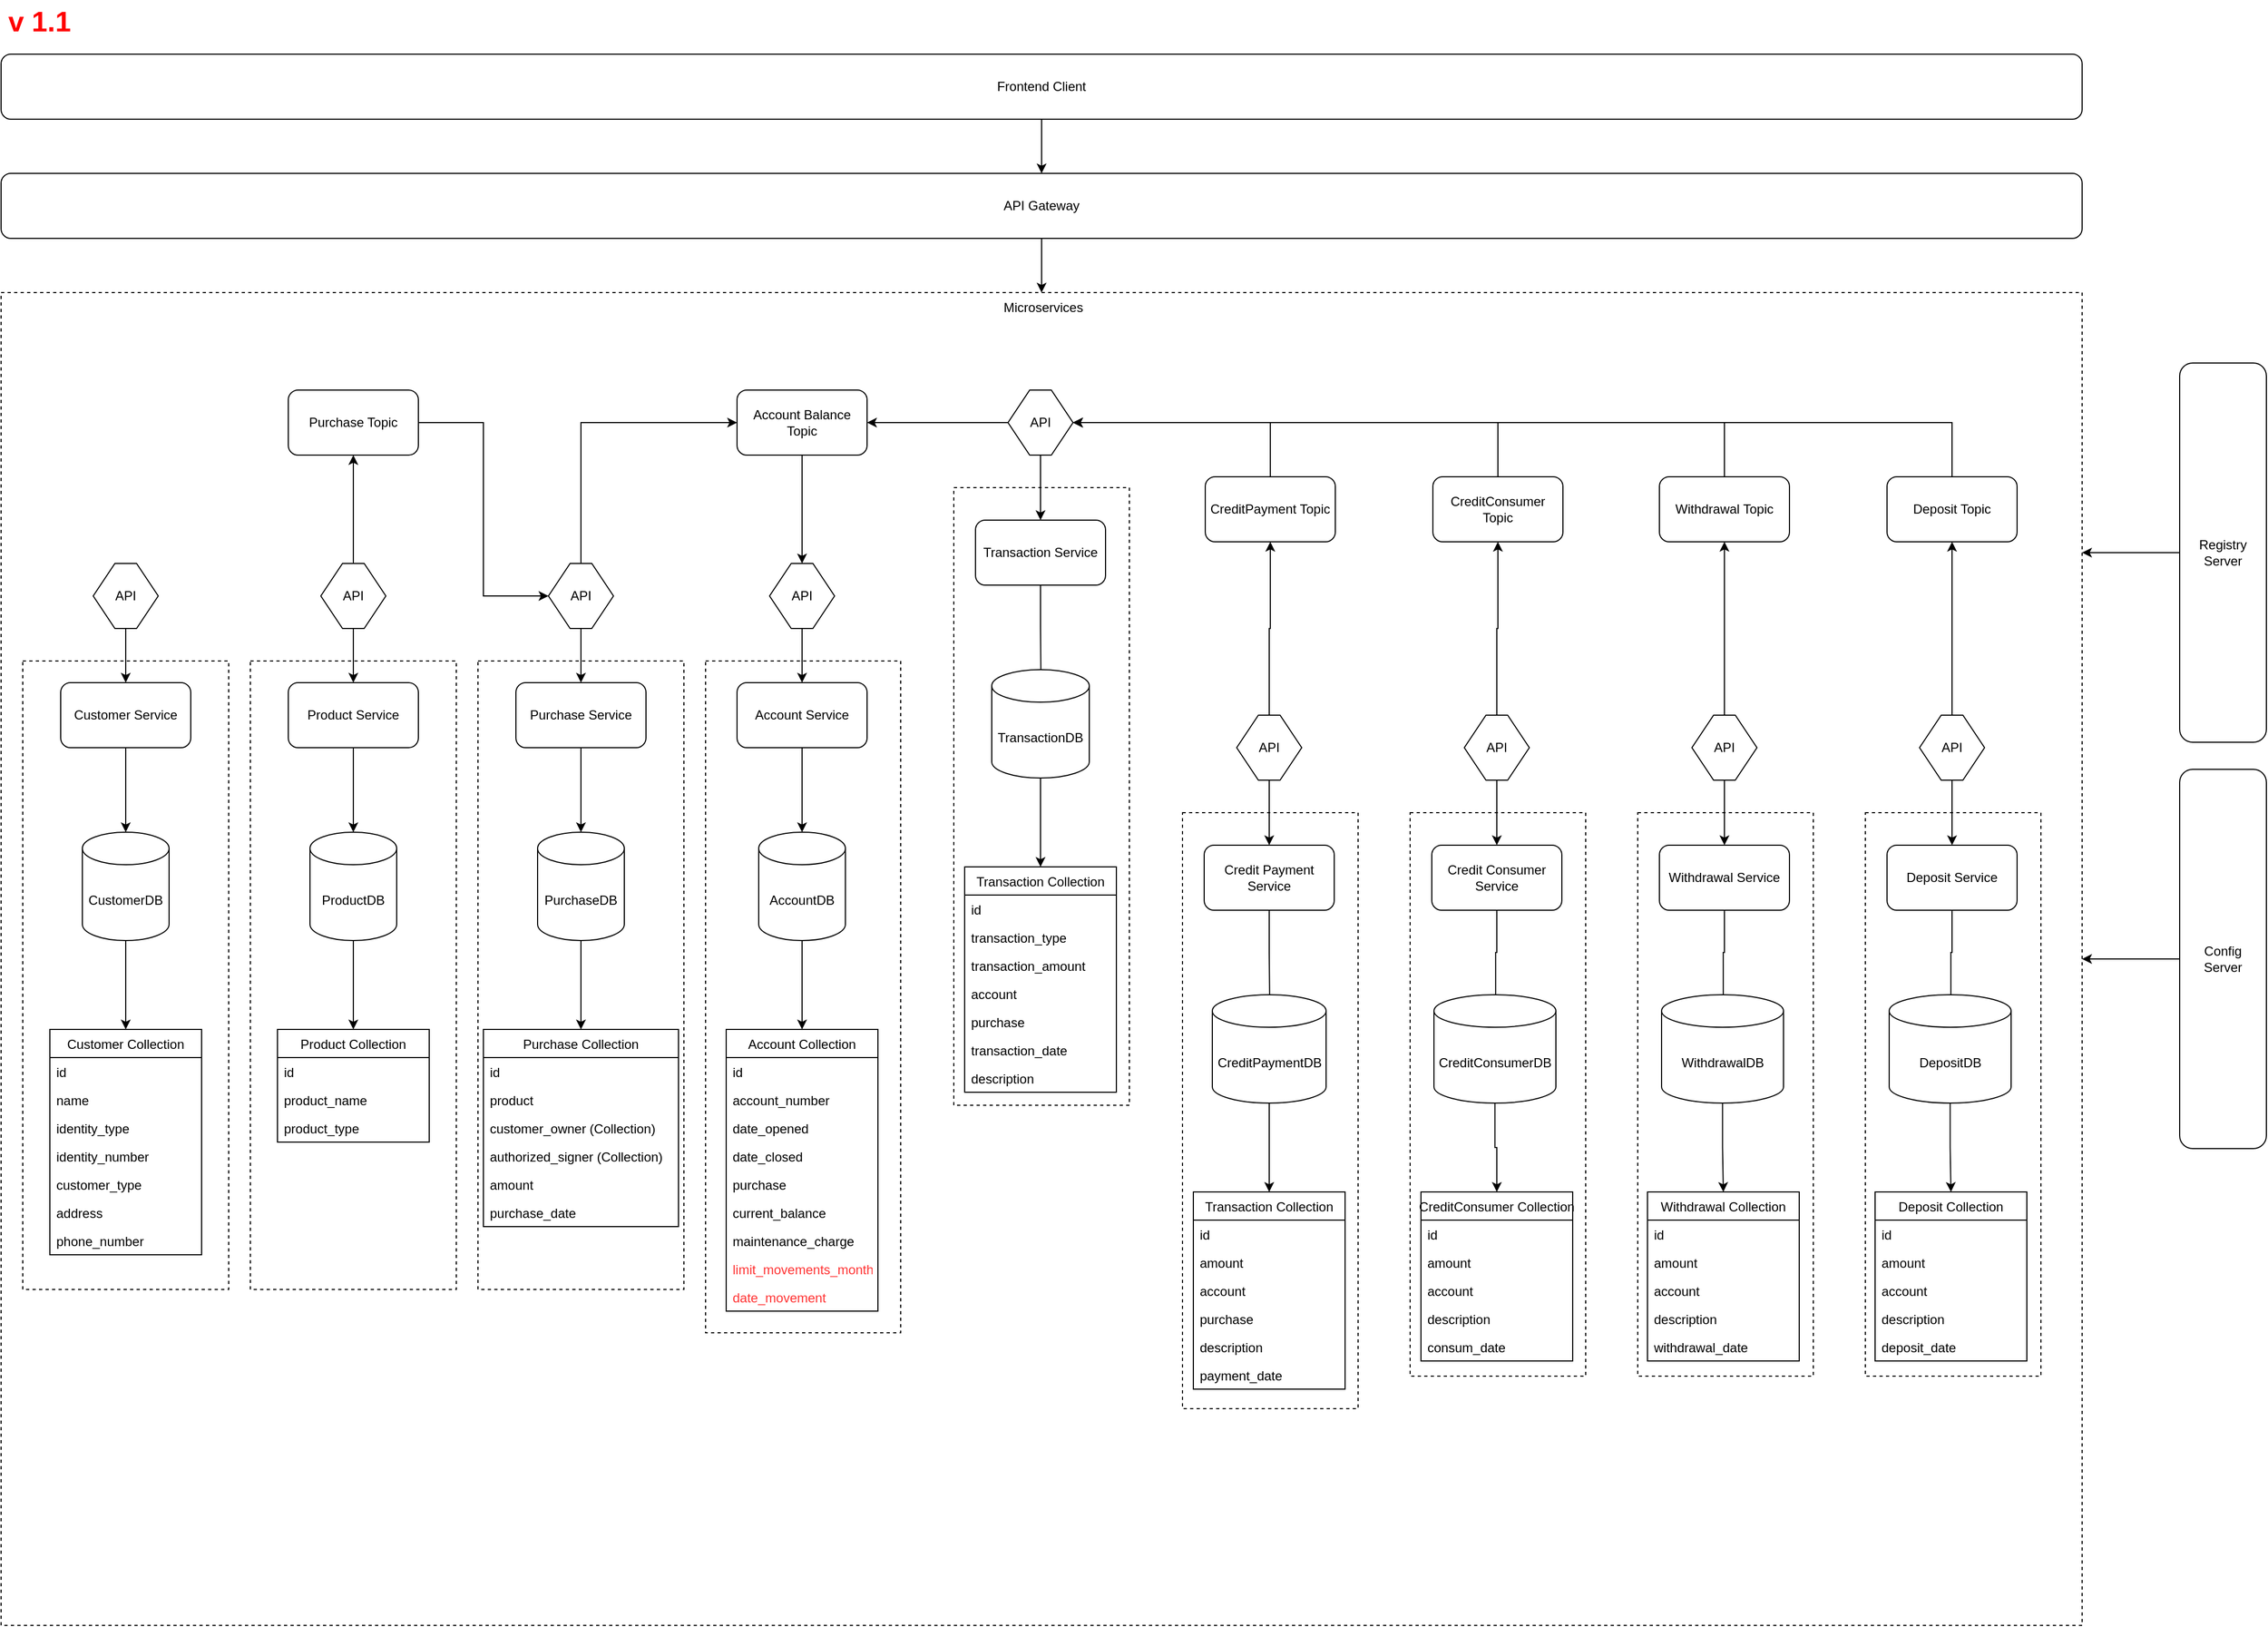 <mxfile version="14.8.0" type="github">
  <diagram id="pKJvG7TAje2lqzDTkWY_" name="Page-1">
    <mxGraphModel dx="1422" dy="-375" grid="1" gridSize="10" guides="1" tooltips="1" connect="1" arrows="1" fold="1" page="1" pageScale="1" pageWidth="827" pageHeight="1169" math="0" shadow="0">
      <root>
        <mxCell id="0" />
        <mxCell id="1" parent="0" />
        <mxCell id="o0hXiV4ZOwD7FUY9plHn-1" value="&amp;nbsp;Microservices" style="rounded=0;whiteSpace=wrap;html=1;align=center;verticalAlign=top;dashed=1;" parent="1" vertex="1">
          <mxGeometry x="80" y="1580" width="1920" height="1230" as="geometry" />
        </mxCell>
        <mxCell id="o0hXiV4ZOwD7FUY9plHn-2" value="" style="rounded=0;whiteSpace=wrap;html=1;dashed=1;fontColor=#000000;align=center;verticalAlign=middle;" parent="1" vertex="1">
          <mxGeometry x="959" y="1760" width="162" height="570" as="geometry" />
        </mxCell>
        <mxCell id="o0hXiV4ZOwD7FUY9plHn-3" value="" style="rounded=0;whiteSpace=wrap;html=1;dashed=1;fontColor=#000000;align=center;verticalAlign=middle;" parent="1" vertex="1">
          <mxGeometry x="730" y="1920" width="180" height="620" as="geometry" />
        </mxCell>
        <mxCell id="o0hXiV4ZOwD7FUY9plHn-4" value="" style="rounded=0;whiteSpace=wrap;html=1;dashed=1;fontColor=#000000;align=center;verticalAlign=middle;" parent="1" vertex="1">
          <mxGeometry x="520" y="1920" width="190" height="580" as="geometry" />
        </mxCell>
        <mxCell id="o0hXiV4ZOwD7FUY9plHn-5" value="" style="rounded=0;whiteSpace=wrap;html=1;dashed=1;fontColor=#000000;align=center;verticalAlign=middle;" parent="1" vertex="1">
          <mxGeometry x="310" y="1920" width="190" height="580" as="geometry" />
        </mxCell>
        <mxCell id="o0hXiV4ZOwD7FUY9plHn-6" value="" style="rounded=0;whiteSpace=wrap;html=1;dashed=1;fontColor=#000000;align=center;verticalAlign=middle;" parent="1" vertex="1">
          <mxGeometry x="100" y="1920" width="190" height="580" as="geometry" />
        </mxCell>
        <mxCell id="o0hXiV4ZOwD7FUY9plHn-7" value="" style="edgeStyle=orthogonalEdgeStyle;rounded=0;orthogonalLoop=1;jettySize=auto;html=1;" parent="1" source="o0hXiV4ZOwD7FUY9plHn-8" target="o0hXiV4ZOwD7FUY9plHn-10" edge="1">
          <mxGeometry relative="1" as="geometry" />
        </mxCell>
        <mxCell id="o0hXiV4ZOwD7FUY9plHn-8" value="Frontend Client" style="rounded=1;whiteSpace=wrap;html=1;" parent="1" vertex="1">
          <mxGeometry x="80" y="1360" width="1920" height="60" as="geometry" />
        </mxCell>
        <mxCell id="o0hXiV4ZOwD7FUY9plHn-9" style="edgeStyle=orthogonalEdgeStyle;rounded=0;orthogonalLoop=1;jettySize=auto;html=1;entryX=0.5;entryY=0;entryDx=0;entryDy=0;" parent="1" source="o0hXiV4ZOwD7FUY9plHn-10" target="o0hXiV4ZOwD7FUY9plHn-1" edge="1">
          <mxGeometry relative="1" as="geometry" />
        </mxCell>
        <mxCell id="o0hXiV4ZOwD7FUY9plHn-10" value="API Gateway" style="rounded=1;whiteSpace=wrap;html=1;" parent="1" vertex="1">
          <mxGeometry x="80" y="1470" width="1920" height="60" as="geometry" />
        </mxCell>
        <mxCell id="o0hXiV4ZOwD7FUY9plHn-11" style="edgeStyle=orthogonalEdgeStyle;rounded=0;orthogonalLoop=1;jettySize=auto;html=1;" parent="1" source="o0hXiV4ZOwD7FUY9plHn-12" target="o0hXiV4ZOwD7FUY9plHn-69" edge="1">
          <mxGeometry relative="1" as="geometry">
            <mxPoint x="195" y="2050" as="targetPoint" />
          </mxGeometry>
        </mxCell>
        <mxCell id="o0hXiV4ZOwD7FUY9plHn-12" value="Customer Service" style="rounded=1;whiteSpace=wrap;html=1;align=center;verticalAlign=middle;" parent="1" vertex="1">
          <mxGeometry x="135" y="1940" width="120" height="60" as="geometry" />
        </mxCell>
        <mxCell id="o0hXiV4ZOwD7FUY9plHn-13" style="edgeStyle=orthogonalEdgeStyle;rounded=0;orthogonalLoop=1;jettySize=auto;html=1;entryX=0.506;entryY=0.256;entryDx=0;entryDy=0;entryPerimeter=0;fontColor=#FF3333;" parent="1" source="o0hXiV4ZOwD7FUY9plHn-14" target="o0hXiV4ZOwD7FUY9plHn-77" edge="1">
          <mxGeometry relative="1" as="geometry" />
        </mxCell>
        <mxCell id="o0hXiV4ZOwD7FUY9plHn-14" value="Transaction Service" style="rounded=1;whiteSpace=wrap;html=1;align=center;verticalAlign=middle;" parent="1" vertex="1">
          <mxGeometry x="979" y="1790" width="120" height="60" as="geometry" />
        </mxCell>
        <mxCell id="o0hXiV4ZOwD7FUY9plHn-15" style="edgeStyle=orthogonalEdgeStyle;rounded=0;orthogonalLoop=1;jettySize=auto;html=1;exitX=0.5;exitY=1;exitDx=0;exitDy=0;fontColor=#FF3333;" parent="1" source="o0hXiV4ZOwD7FUY9plHn-16" target="o0hXiV4ZOwD7FUY9plHn-71" edge="1">
          <mxGeometry relative="1" as="geometry" />
        </mxCell>
        <mxCell id="o0hXiV4ZOwD7FUY9plHn-16" value="Product Service" style="rounded=1;whiteSpace=wrap;html=1;align=center;verticalAlign=middle;" parent="1" vertex="1">
          <mxGeometry x="345" y="1940" width="120" height="60" as="geometry" />
        </mxCell>
        <mxCell id="o0hXiV4ZOwD7FUY9plHn-17" style="edgeStyle=orthogonalEdgeStyle;rounded=0;orthogonalLoop=1;jettySize=auto;html=1;fontColor=#FF3333;" parent="1" source="o0hXiV4ZOwD7FUY9plHn-18" target="o0hXiV4ZOwD7FUY9plHn-75" edge="1">
          <mxGeometry relative="1" as="geometry" />
        </mxCell>
        <mxCell id="o0hXiV4ZOwD7FUY9plHn-18" value="Account Service" style="rounded=1;whiteSpace=wrap;html=1;align=center;verticalAlign=middle;" parent="1" vertex="1">
          <mxGeometry x="759" y="1940" width="120" height="60" as="geometry" />
        </mxCell>
        <mxCell id="o0hXiV4ZOwD7FUY9plHn-19" value="Customer Collection" style="swimlane;fontStyle=0;childLayout=stackLayout;horizontal=1;startSize=26;horizontalStack=0;resizeParent=1;resizeParentMax=0;resizeLast=0;collapsible=1;marginBottom=0;align=center;verticalAlign=middle;" parent="1" vertex="1">
          <mxGeometry x="125" y="2260" width="140" height="208" as="geometry">
            <mxRectangle x="70" y="528" width="140" height="26" as="alternateBounds" />
          </mxGeometry>
        </mxCell>
        <mxCell id="o0hXiV4ZOwD7FUY9plHn-20" value="id" style="text;strokeColor=none;fillColor=none;align=left;verticalAlign=top;spacingLeft=4;spacingRight=4;overflow=hidden;rotatable=0;points=[[0,0.5],[1,0.5]];portConstraint=eastwest;" parent="o0hXiV4ZOwD7FUY9plHn-19" vertex="1">
          <mxGeometry y="26" width="140" height="26" as="geometry" />
        </mxCell>
        <mxCell id="o0hXiV4ZOwD7FUY9plHn-21" value="name&#xa;" style="text;strokeColor=none;fillColor=none;align=left;verticalAlign=top;spacingLeft=4;spacingRight=4;overflow=hidden;rotatable=0;points=[[0,0.5],[1,0.5]];portConstraint=eastwest;" parent="o0hXiV4ZOwD7FUY9plHn-19" vertex="1">
          <mxGeometry y="52" width="140" height="26" as="geometry" />
        </mxCell>
        <mxCell id="o0hXiV4ZOwD7FUY9plHn-22" value="identity_type" style="text;strokeColor=none;fillColor=none;align=left;verticalAlign=top;spacingLeft=4;spacingRight=4;overflow=hidden;rotatable=0;points=[[0,0.5],[1,0.5]];portConstraint=eastwest;" parent="o0hXiV4ZOwD7FUY9plHn-19" vertex="1">
          <mxGeometry y="78" width="140" height="26" as="geometry" />
        </mxCell>
        <mxCell id="o0hXiV4ZOwD7FUY9plHn-23" value="identity_number" style="text;strokeColor=none;fillColor=none;align=left;verticalAlign=top;spacingLeft=4;spacingRight=4;overflow=hidden;rotatable=0;points=[[0,0.5],[1,0.5]];portConstraint=eastwest;" parent="o0hXiV4ZOwD7FUY9plHn-19" vertex="1">
          <mxGeometry y="104" width="140" height="26" as="geometry" />
        </mxCell>
        <mxCell id="o0hXiV4ZOwD7FUY9plHn-24" value="customer_type&#xa;" style="text;strokeColor=none;fillColor=none;align=left;verticalAlign=top;spacingLeft=4;spacingRight=4;overflow=hidden;rotatable=0;points=[[0,0.5],[1,0.5]];portConstraint=eastwest;" parent="o0hXiV4ZOwD7FUY9plHn-19" vertex="1">
          <mxGeometry y="130" width="140" height="26" as="geometry" />
        </mxCell>
        <mxCell id="o0hXiV4ZOwD7FUY9plHn-25" value="address&#xa;" style="text;strokeColor=none;fillColor=none;align=left;verticalAlign=top;spacingLeft=4;spacingRight=4;overflow=hidden;rotatable=0;points=[[0,0.5],[1,0.5]];portConstraint=eastwest;" parent="o0hXiV4ZOwD7FUY9plHn-19" vertex="1">
          <mxGeometry y="156" width="140" height="26" as="geometry" />
        </mxCell>
        <mxCell id="o0hXiV4ZOwD7FUY9plHn-26" value="phone_number" style="text;strokeColor=none;fillColor=none;align=left;verticalAlign=top;spacingLeft=4;spacingRight=4;overflow=hidden;rotatable=0;points=[[0,0.5],[1,0.5]];portConstraint=eastwest;" parent="o0hXiV4ZOwD7FUY9plHn-19" vertex="1">
          <mxGeometry y="182" width="140" height="26" as="geometry" />
        </mxCell>
        <mxCell id="o0hXiV4ZOwD7FUY9plHn-27" value="Product Collection" style="swimlane;fontStyle=0;childLayout=stackLayout;horizontal=1;startSize=26;horizontalStack=0;resizeParent=1;resizeParentMax=0;resizeLast=0;collapsible=1;marginBottom=0;align=center;verticalAlign=middle;" parent="1" vertex="1">
          <mxGeometry x="335" y="2260" width="140" height="104" as="geometry" />
        </mxCell>
        <mxCell id="o0hXiV4ZOwD7FUY9plHn-28" value="id" style="text;strokeColor=none;fillColor=none;align=left;verticalAlign=top;spacingLeft=4;spacingRight=4;overflow=hidden;rotatable=0;points=[[0,0.5],[1,0.5]];portConstraint=eastwest;" parent="o0hXiV4ZOwD7FUY9plHn-27" vertex="1">
          <mxGeometry y="26" width="140" height="26" as="geometry" />
        </mxCell>
        <mxCell id="o0hXiV4ZOwD7FUY9plHn-29" value="product_name" style="text;strokeColor=none;fillColor=none;align=left;verticalAlign=top;spacingLeft=4;spacingRight=4;overflow=hidden;rotatable=0;points=[[0,0.5],[1,0.5]];portConstraint=eastwest;" parent="o0hXiV4ZOwD7FUY9plHn-27" vertex="1">
          <mxGeometry y="52" width="140" height="26" as="geometry" />
        </mxCell>
        <mxCell id="o0hXiV4ZOwD7FUY9plHn-30" value="product_type" style="text;strokeColor=none;fillColor=none;align=left;verticalAlign=top;spacingLeft=4;spacingRight=4;overflow=hidden;rotatable=0;points=[[0,0.5],[1,0.5]];portConstraint=eastwest;" parent="o0hXiV4ZOwD7FUY9plHn-27" vertex="1">
          <mxGeometry y="78" width="140" height="26" as="geometry" />
        </mxCell>
        <mxCell id="o0hXiV4ZOwD7FUY9plHn-31" value="Transaction Collection" style="swimlane;fontStyle=0;childLayout=stackLayout;horizontal=1;startSize=26;horizontalStack=0;resizeParent=1;resizeParentMax=0;resizeLast=0;collapsible=1;marginBottom=0;align=center;verticalAlign=middle;" parent="1" vertex="1">
          <mxGeometry x="969" y="2110" width="140" height="208" as="geometry">
            <mxRectangle x="70" y="528" width="140" height="26" as="alternateBounds" />
          </mxGeometry>
        </mxCell>
        <mxCell id="o0hXiV4ZOwD7FUY9plHn-32" value="id" style="text;strokeColor=none;fillColor=none;align=left;verticalAlign=top;spacingLeft=4;spacingRight=4;overflow=hidden;rotatable=0;points=[[0,0.5],[1,0.5]];portConstraint=eastwest;" parent="o0hXiV4ZOwD7FUY9plHn-31" vertex="1">
          <mxGeometry y="26" width="140" height="26" as="geometry" />
        </mxCell>
        <mxCell id="o0hXiV4ZOwD7FUY9plHn-33" value="transaction_type" style="text;strokeColor=none;fillColor=none;align=left;verticalAlign=top;spacingLeft=4;spacingRight=4;overflow=hidden;rotatable=0;points=[[0,0.5],[1,0.5]];portConstraint=eastwest;" parent="o0hXiV4ZOwD7FUY9plHn-31" vertex="1">
          <mxGeometry y="52" width="140" height="26" as="geometry" />
        </mxCell>
        <mxCell id="o0hXiV4ZOwD7FUY9plHn-34" value="transaction_amount" style="text;strokeColor=none;fillColor=none;align=left;verticalAlign=top;spacingLeft=4;spacingRight=4;overflow=hidden;rotatable=0;points=[[0,0.5],[1,0.5]];portConstraint=eastwest;" parent="o0hXiV4ZOwD7FUY9plHn-31" vertex="1">
          <mxGeometry y="78" width="140" height="26" as="geometry" />
        </mxCell>
        <mxCell id="o0hXiV4ZOwD7FUY9plHn-35" value="account&#xa;" style="text;strokeColor=none;fillColor=none;align=left;verticalAlign=top;spacingLeft=4;spacingRight=4;overflow=hidden;rotatable=0;points=[[0,0.5],[1,0.5]];portConstraint=eastwest;" parent="o0hXiV4ZOwD7FUY9plHn-31" vertex="1">
          <mxGeometry y="104" width="140" height="26" as="geometry" />
        </mxCell>
        <mxCell id="o0hXiV4ZOwD7FUY9plHn-36" value="purchase" style="text;strokeColor=none;fillColor=none;align=left;verticalAlign=top;spacingLeft=4;spacingRight=4;overflow=hidden;rotatable=0;points=[[0,0.5],[1,0.5]];portConstraint=eastwest;" parent="o0hXiV4ZOwD7FUY9plHn-31" vertex="1">
          <mxGeometry y="130" width="140" height="26" as="geometry" />
        </mxCell>
        <mxCell id="o0hXiV4ZOwD7FUY9plHn-37" value="transaction_date" style="text;strokeColor=none;fillColor=none;align=left;verticalAlign=top;spacingLeft=4;spacingRight=4;overflow=hidden;rotatable=0;points=[[0,0.5],[1,0.5]];portConstraint=eastwest;" parent="o0hXiV4ZOwD7FUY9plHn-31" vertex="1">
          <mxGeometry y="156" width="140" height="26" as="geometry" />
        </mxCell>
        <mxCell id="o0hXiV4ZOwD7FUY9plHn-38" value="description" style="text;strokeColor=none;fillColor=none;align=left;verticalAlign=top;spacingLeft=4;spacingRight=4;overflow=hidden;rotatable=0;points=[[0,0.5],[1,0.5]];portConstraint=eastwest;" parent="o0hXiV4ZOwD7FUY9plHn-31" vertex="1">
          <mxGeometry y="182" width="140" height="26" as="geometry" />
        </mxCell>
        <mxCell id="o0hXiV4ZOwD7FUY9plHn-39" value="Account Collection" style="swimlane;fontStyle=0;childLayout=stackLayout;horizontal=1;startSize=26;horizontalStack=0;resizeParent=1;resizeParentMax=0;resizeLast=0;collapsible=1;marginBottom=0;align=center;verticalAlign=middle;" parent="1" vertex="1">
          <mxGeometry x="749" y="2260" width="140" height="260" as="geometry">
            <mxRectangle x="70" y="528" width="140" height="26" as="alternateBounds" />
          </mxGeometry>
        </mxCell>
        <mxCell id="o0hXiV4ZOwD7FUY9plHn-40" value="id" style="text;strokeColor=none;fillColor=none;align=left;verticalAlign=top;spacingLeft=4;spacingRight=4;overflow=hidden;rotatable=0;points=[[0,0.5],[1,0.5]];portConstraint=eastwest;" parent="o0hXiV4ZOwD7FUY9plHn-39" vertex="1">
          <mxGeometry y="26" width="140" height="26" as="geometry" />
        </mxCell>
        <mxCell id="o0hXiV4ZOwD7FUY9plHn-41" value="account_number" style="text;strokeColor=none;fillColor=none;align=left;verticalAlign=top;spacingLeft=4;spacingRight=4;overflow=hidden;rotatable=0;points=[[0,0.5],[1,0.5]];portConstraint=eastwest;" parent="o0hXiV4ZOwD7FUY9plHn-39" vertex="1">
          <mxGeometry y="52" width="140" height="26" as="geometry" />
        </mxCell>
        <mxCell id="o0hXiV4ZOwD7FUY9plHn-42" value="date_opened" style="text;strokeColor=none;fillColor=none;align=left;verticalAlign=top;spacingLeft=4;spacingRight=4;overflow=hidden;rotatable=0;points=[[0,0.5],[1,0.5]];portConstraint=eastwest;" parent="o0hXiV4ZOwD7FUY9plHn-39" vertex="1">
          <mxGeometry y="78" width="140" height="26" as="geometry" />
        </mxCell>
        <mxCell id="o0hXiV4ZOwD7FUY9plHn-43" value="date_closed" style="text;strokeColor=none;fillColor=none;align=left;verticalAlign=top;spacingLeft=4;spacingRight=4;overflow=hidden;rotatable=0;points=[[0,0.5],[1,0.5]];portConstraint=eastwest;" parent="o0hXiV4ZOwD7FUY9plHn-39" vertex="1">
          <mxGeometry y="104" width="140" height="26" as="geometry" />
        </mxCell>
        <mxCell id="o0hXiV4ZOwD7FUY9plHn-44" value="purchase" style="text;strokeColor=none;fillColor=none;align=left;verticalAlign=top;spacingLeft=4;spacingRight=4;overflow=hidden;rotatable=0;points=[[0,0.5],[1,0.5]];portConstraint=eastwest;" parent="o0hXiV4ZOwD7FUY9plHn-39" vertex="1">
          <mxGeometry y="130" width="140" height="26" as="geometry" />
        </mxCell>
        <mxCell id="o0hXiV4ZOwD7FUY9plHn-45" value="current_balance" style="text;strokeColor=none;fillColor=none;align=left;verticalAlign=top;spacingLeft=4;spacingRight=4;overflow=hidden;rotatable=0;points=[[0,0.5],[1,0.5]];portConstraint=eastwest;" parent="o0hXiV4ZOwD7FUY9plHn-39" vertex="1">
          <mxGeometry y="156" width="140" height="26" as="geometry" />
        </mxCell>
        <mxCell id="o0hXiV4ZOwD7FUY9plHn-46" value="maintenance_charge" style="text;strokeColor=none;fillColor=none;align=left;verticalAlign=top;spacingLeft=4;spacingRight=4;overflow=hidden;rotatable=0;points=[[0,0.5],[1,0.5]];portConstraint=eastwest;" parent="o0hXiV4ZOwD7FUY9plHn-39" vertex="1">
          <mxGeometry y="182" width="140" height="26" as="geometry" />
        </mxCell>
        <mxCell id="o0hXiV4ZOwD7FUY9plHn-47" value="limit_movements_month" style="text;strokeColor=none;fillColor=none;align=left;verticalAlign=top;spacingLeft=4;spacingRight=4;overflow=hidden;rotatable=0;points=[[0,0.5],[1,0.5]];portConstraint=eastwest;fontColor=#FF3333;" parent="o0hXiV4ZOwD7FUY9plHn-39" vertex="1">
          <mxGeometry y="208" width="140" height="26" as="geometry" />
        </mxCell>
        <mxCell id="o0hXiV4ZOwD7FUY9plHn-48" value="date_movement" style="text;strokeColor=none;fillColor=none;align=left;verticalAlign=top;spacingLeft=4;spacingRight=4;overflow=hidden;rotatable=0;points=[[0,0.5],[1,0.5]];portConstraint=eastwest;fontColor=#FF3333;" parent="o0hXiV4ZOwD7FUY9plHn-39" vertex="1">
          <mxGeometry y="234" width="140" height="26" as="geometry" />
        </mxCell>
        <mxCell id="o0hXiV4ZOwD7FUY9plHn-49" style="edgeStyle=orthogonalEdgeStyle;rounded=0;orthogonalLoop=1;jettySize=auto;html=1;fontColor=#FF3333;" parent="1" source="o0hXiV4ZOwD7FUY9plHn-50" target="o0hXiV4ZOwD7FUY9plHn-73" edge="1">
          <mxGeometry relative="1" as="geometry" />
        </mxCell>
        <mxCell id="o0hXiV4ZOwD7FUY9plHn-50" value="Purchase Service" style="rounded=1;whiteSpace=wrap;html=1;align=center;verticalAlign=middle;" parent="1" vertex="1">
          <mxGeometry x="555" y="1940" width="120" height="60" as="geometry" />
        </mxCell>
        <mxCell id="o0hXiV4ZOwD7FUY9plHn-51" value="Purchase Collection" style="swimlane;fontStyle=0;childLayout=stackLayout;horizontal=1;startSize=26;horizontalStack=0;resizeParent=1;resizeParentMax=0;resizeLast=0;collapsible=1;marginBottom=0;align=center;verticalAlign=middle;" parent="1" vertex="1">
          <mxGeometry x="525" y="2260" width="180" height="182" as="geometry" />
        </mxCell>
        <mxCell id="o0hXiV4ZOwD7FUY9plHn-52" value="id" style="text;strokeColor=none;fillColor=none;align=left;verticalAlign=top;spacingLeft=4;spacingRight=4;overflow=hidden;rotatable=0;points=[[0,0.5],[1,0.5]];portConstraint=eastwest;" parent="o0hXiV4ZOwD7FUY9plHn-51" vertex="1">
          <mxGeometry y="26" width="180" height="26" as="geometry" />
        </mxCell>
        <mxCell id="o0hXiV4ZOwD7FUY9plHn-53" value="product" style="text;strokeColor=none;fillColor=none;align=left;verticalAlign=top;spacingLeft=4;spacingRight=4;overflow=hidden;rotatable=0;points=[[0,0.5],[1,0.5]];portConstraint=eastwest;" parent="o0hXiV4ZOwD7FUY9plHn-51" vertex="1">
          <mxGeometry y="52" width="180" height="26" as="geometry" />
        </mxCell>
        <mxCell id="o0hXiV4ZOwD7FUY9plHn-54" value="customer_owner (Collection)" style="text;strokeColor=none;fillColor=none;align=left;verticalAlign=top;spacingLeft=4;spacingRight=4;overflow=hidden;rotatable=0;points=[[0,0.5],[1,0.5]];portConstraint=eastwest;fontStyle=0" parent="o0hXiV4ZOwD7FUY9plHn-51" vertex="1">
          <mxGeometry y="78" width="180" height="26" as="geometry" />
        </mxCell>
        <mxCell id="o0hXiV4ZOwD7FUY9plHn-55" value="authorized_signer (Collection)" style="text;strokeColor=none;fillColor=none;align=left;verticalAlign=top;spacingLeft=4;spacingRight=4;overflow=hidden;rotatable=0;points=[[0,0.5],[1,0.5]];portConstraint=eastwest;" parent="o0hXiV4ZOwD7FUY9plHn-51" vertex="1">
          <mxGeometry y="104" width="180" height="26" as="geometry" />
        </mxCell>
        <mxCell id="o0hXiV4ZOwD7FUY9plHn-56" value="amount" style="text;strokeColor=none;fillColor=none;align=left;verticalAlign=top;spacingLeft=4;spacingRight=4;overflow=hidden;rotatable=0;points=[[0,0.5],[1,0.5]];portConstraint=eastwest;" parent="o0hXiV4ZOwD7FUY9plHn-51" vertex="1">
          <mxGeometry y="130" width="180" height="26" as="geometry" />
        </mxCell>
        <mxCell id="o0hXiV4ZOwD7FUY9plHn-57" value="purchase_date" style="text;strokeColor=none;fillColor=none;align=left;verticalAlign=top;spacingLeft=4;spacingRight=4;overflow=hidden;rotatable=0;points=[[0,0.5],[1,0.5]];portConstraint=eastwest;" parent="o0hXiV4ZOwD7FUY9plHn-51" vertex="1">
          <mxGeometry y="156" width="180" height="26" as="geometry" />
        </mxCell>
        <mxCell id="o0hXiV4ZOwD7FUY9plHn-58" style="edgeStyle=orthogonalEdgeStyle;rounded=0;orthogonalLoop=1;jettySize=auto;html=1;entryX=0.5;entryY=0;entryDx=0;entryDy=0;" parent="1" source="o0hXiV4ZOwD7FUY9plHn-59" target="o0hXiV4ZOwD7FUY9plHn-12" edge="1">
          <mxGeometry relative="1" as="geometry" />
        </mxCell>
        <mxCell id="o0hXiV4ZOwD7FUY9plHn-59" value="API" style="shape=hexagon;perimeter=hexagonPerimeter2;whiteSpace=wrap;html=1;fixedSize=1;align=center;verticalAlign=middle;" parent="1" vertex="1">
          <mxGeometry x="165" y="1830" width="60" height="60" as="geometry" />
        </mxCell>
        <mxCell id="o0hXiV4ZOwD7FUY9plHn-60" style="edgeStyle=orthogonalEdgeStyle;rounded=0;orthogonalLoop=1;jettySize=auto;html=1;" parent="1" source="o0hXiV4ZOwD7FUY9plHn-61" target="o0hXiV4ZOwD7FUY9plHn-16" edge="1">
          <mxGeometry relative="1" as="geometry" />
        </mxCell>
        <mxCell id="CGpNMdYN-vxPOHegYz2w-2" style="edgeStyle=orthogonalEdgeStyle;rounded=0;orthogonalLoop=1;jettySize=auto;html=1;" edge="1" parent="1" source="o0hXiV4ZOwD7FUY9plHn-61" target="CGpNMdYN-vxPOHegYz2w-1">
          <mxGeometry relative="1" as="geometry" />
        </mxCell>
        <mxCell id="o0hXiV4ZOwD7FUY9plHn-61" value="API" style="shape=hexagon;perimeter=hexagonPerimeter2;whiteSpace=wrap;html=1;fixedSize=1;align=center;verticalAlign=middle;" parent="1" vertex="1">
          <mxGeometry x="375" y="1830" width="60" height="60" as="geometry" />
        </mxCell>
        <mxCell id="o0hXiV4ZOwD7FUY9plHn-62" style="edgeStyle=orthogonalEdgeStyle;rounded=0;orthogonalLoop=1;jettySize=auto;html=1;" parent="1" source="o0hXiV4ZOwD7FUY9plHn-63" target="o0hXiV4ZOwD7FUY9plHn-50" edge="1">
          <mxGeometry relative="1" as="geometry" />
        </mxCell>
        <mxCell id="CGpNMdYN-vxPOHegYz2w-4" style="edgeStyle=orthogonalEdgeStyle;rounded=0;orthogonalLoop=1;jettySize=auto;html=1;entryX=0;entryY=0.5;entryDx=0;entryDy=0;" edge="1" parent="1" source="o0hXiV4ZOwD7FUY9plHn-63" target="o0hXiV4ZOwD7FUY9plHn-161">
          <mxGeometry relative="1" as="geometry">
            <Array as="points">
              <mxPoint x="615" y="1700" />
            </Array>
          </mxGeometry>
        </mxCell>
        <mxCell id="o0hXiV4ZOwD7FUY9plHn-63" value="API" style="shape=hexagon;perimeter=hexagonPerimeter2;whiteSpace=wrap;html=1;fixedSize=1;align=center;verticalAlign=middle;" parent="1" vertex="1">
          <mxGeometry x="585" y="1830" width="60" height="60" as="geometry" />
        </mxCell>
        <mxCell id="o0hXiV4ZOwD7FUY9plHn-64" style="edgeStyle=orthogonalEdgeStyle;rounded=0;orthogonalLoop=1;jettySize=auto;html=1;" parent="1" source="o0hXiV4ZOwD7FUY9plHn-65" target="o0hXiV4ZOwD7FUY9plHn-14" edge="1">
          <mxGeometry relative="1" as="geometry" />
        </mxCell>
        <mxCell id="o0hXiV4ZOwD7FUY9plHn-162" style="edgeStyle=orthogonalEdgeStyle;rounded=0;orthogonalLoop=1;jettySize=auto;html=1;fontColor=#000000;" parent="1" source="o0hXiV4ZOwD7FUY9plHn-65" target="o0hXiV4ZOwD7FUY9plHn-161" edge="1">
          <mxGeometry relative="1" as="geometry" />
        </mxCell>
        <mxCell id="o0hXiV4ZOwD7FUY9plHn-65" value="API" style="shape=hexagon;perimeter=hexagonPerimeter2;whiteSpace=wrap;html=1;fixedSize=1;align=center;verticalAlign=middle;" parent="1" vertex="1">
          <mxGeometry x="1009" y="1670" width="60" height="60" as="geometry" />
        </mxCell>
        <mxCell id="o0hXiV4ZOwD7FUY9plHn-66" style="edgeStyle=orthogonalEdgeStyle;rounded=0;orthogonalLoop=1;jettySize=auto;html=1;" parent="1" source="o0hXiV4ZOwD7FUY9plHn-67" target="o0hXiV4ZOwD7FUY9plHn-18" edge="1">
          <mxGeometry relative="1" as="geometry" />
        </mxCell>
        <mxCell id="o0hXiV4ZOwD7FUY9plHn-67" value="API" style="shape=hexagon;perimeter=hexagonPerimeter2;whiteSpace=wrap;html=1;fixedSize=1;align=center;verticalAlign=middle;" parent="1" vertex="1">
          <mxGeometry x="789" y="1830" width="60" height="60" as="geometry" />
        </mxCell>
        <mxCell id="o0hXiV4ZOwD7FUY9plHn-68" style="edgeStyle=orthogonalEdgeStyle;rounded=0;orthogonalLoop=1;jettySize=auto;html=1;" parent="1" source="o0hXiV4ZOwD7FUY9plHn-69" target="o0hXiV4ZOwD7FUY9plHn-19" edge="1">
          <mxGeometry relative="1" as="geometry" />
        </mxCell>
        <mxCell id="o0hXiV4ZOwD7FUY9plHn-69" value="CustomerDB" style="shape=cylinder3;whiteSpace=wrap;html=1;boundedLbl=1;backgroundOutline=1;size=15;align=center;verticalAlign=middle;" parent="1" vertex="1">
          <mxGeometry x="155" y="2078" width="80" height="100" as="geometry" />
        </mxCell>
        <mxCell id="o0hXiV4ZOwD7FUY9plHn-70" style="edgeStyle=orthogonalEdgeStyle;rounded=0;orthogonalLoop=1;jettySize=auto;html=1;entryX=0.5;entryY=0;entryDx=0;entryDy=0;fontColor=#FF3333;" parent="1" source="o0hXiV4ZOwD7FUY9plHn-71" target="o0hXiV4ZOwD7FUY9plHn-27" edge="1">
          <mxGeometry relative="1" as="geometry" />
        </mxCell>
        <mxCell id="o0hXiV4ZOwD7FUY9plHn-71" value="ProductDB" style="shape=cylinder3;whiteSpace=wrap;html=1;boundedLbl=1;backgroundOutline=1;size=15;align=center;verticalAlign=middle;" parent="1" vertex="1">
          <mxGeometry x="365" y="2078" width="80" height="100" as="geometry" />
        </mxCell>
        <mxCell id="o0hXiV4ZOwD7FUY9plHn-72" style="edgeStyle=orthogonalEdgeStyle;rounded=0;orthogonalLoop=1;jettySize=auto;html=1;entryX=0.5;entryY=0;entryDx=0;entryDy=0;fontColor=#FF3333;" parent="1" source="o0hXiV4ZOwD7FUY9plHn-73" target="o0hXiV4ZOwD7FUY9plHn-51" edge="1">
          <mxGeometry relative="1" as="geometry" />
        </mxCell>
        <mxCell id="o0hXiV4ZOwD7FUY9plHn-73" value="PurchaseDB" style="shape=cylinder3;whiteSpace=wrap;html=1;boundedLbl=1;backgroundOutline=1;size=15;align=center;verticalAlign=middle;" parent="1" vertex="1">
          <mxGeometry x="575" y="2078" width="80" height="100" as="geometry" />
        </mxCell>
        <mxCell id="o0hXiV4ZOwD7FUY9plHn-74" style="edgeStyle=orthogonalEdgeStyle;rounded=0;orthogonalLoop=1;jettySize=auto;html=1;fontColor=#FF3333;" parent="1" source="o0hXiV4ZOwD7FUY9plHn-75" edge="1">
          <mxGeometry relative="1" as="geometry">
            <mxPoint x="819.0" y="2260" as="targetPoint" />
          </mxGeometry>
        </mxCell>
        <mxCell id="o0hXiV4ZOwD7FUY9plHn-75" value="AccountDB" style="shape=cylinder3;whiteSpace=wrap;html=1;boundedLbl=1;backgroundOutline=1;size=15;align=center;verticalAlign=middle;" parent="1" vertex="1">
          <mxGeometry x="779" y="2078" width="80" height="100" as="geometry" />
        </mxCell>
        <mxCell id="o0hXiV4ZOwD7FUY9plHn-76" style="edgeStyle=orthogonalEdgeStyle;rounded=0;orthogonalLoop=1;jettySize=auto;html=1;fontColor=#FF3333;" parent="1" source="o0hXiV4ZOwD7FUY9plHn-77" target="o0hXiV4ZOwD7FUY9plHn-31" edge="1">
          <mxGeometry relative="1" as="geometry" />
        </mxCell>
        <mxCell id="o0hXiV4ZOwD7FUY9plHn-77" value="TransactionDB" style="shape=cylinder3;whiteSpace=wrap;html=1;boundedLbl=1;backgroundOutline=1;size=15;align=center;verticalAlign=middle;" parent="1" vertex="1">
          <mxGeometry x="994" y="1928" width="90" height="100" as="geometry" />
        </mxCell>
        <mxCell id="o0hXiV4ZOwD7FUY9plHn-78" style="edgeStyle=orthogonalEdgeStyle;rounded=0;orthogonalLoop=1;jettySize=auto;html=1;entryX=1;entryY=0.5;entryDx=0;entryDy=0;fontColor=#FF3333;" parent="1" source="o0hXiV4ZOwD7FUY9plHn-79" target="o0hXiV4ZOwD7FUY9plHn-1" edge="1">
          <mxGeometry relative="1" as="geometry" />
        </mxCell>
        <mxCell id="o0hXiV4ZOwD7FUY9plHn-79" value="Config&lt;br&gt;Server" style="rounded=1;whiteSpace=wrap;html=1;align=center;verticalAlign=middle;" parent="1" vertex="1">
          <mxGeometry x="2090" y="2020" width="80" height="350" as="geometry" />
        </mxCell>
        <mxCell id="o0hXiV4ZOwD7FUY9plHn-80" value="" style="rounded=0;whiteSpace=wrap;html=1;dashed=1;fontColor=#000000;align=center;verticalAlign=middle;" parent="1" vertex="1">
          <mxGeometry x="1170" y="2060" width="162" height="550" as="geometry" />
        </mxCell>
        <mxCell id="o0hXiV4ZOwD7FUY9plHn-81" style="edgeStyle=orthogonalEdgeStyle;rounded=0;orthogonalLoop=1;jettySize=auto;html=1;entryX=0.506;entryY=0.256;entryDx=0;entryDy=0;entryPerimeter=0;fontColor=#FF3333;" parent="1" source="o0hXiV4ZOwD7FUY9plHn-82" target="o0hXiV4ZOwD7FUY9plHn-94" edge="1">
          <mxGeometry relative="1" as="geometry" />
        </mxCell>
        <mxCell id="o0hXiV4ZOwD7FUY9plHn-82" value="Credit Payment Service" style="rounded=1;whiteSpace=wrap;html=1;align=center;verticalAlign=middle;" parent="1" vertex="1">
          <mxGeometry x="1190" y="2090" width="120" height="60" as="geometry" />
        </mxCell>
        <mxCell id="o0hXiV4ZOwD7FUY9plHn-83" value="Transaction Collection" style="swimlane;fontStyle=0;childLayout=stackLayout;horizontal=1;startSize=26;horizontalStack=0;resizeParent=1;resizeParentMax=0;resizeLast=0;collapsible=1;marginBottom=0;align=center;verticalAlign=middle;" parent="1" vertex="1">
          <mxGeometry x="1180" y="2410" width="140" height="182" as="geometry">
            <mxRectangle x="70" y="528" width="140" height="26" as="alternateBounds" />
          </mxGeometry>
        </mxCell>
        <mxCell id="o0hXiV4ZOwD7FUY9plHn-84" value="id" style="text;strokeColor=none;fillColor=none;align=left;verticalAlign=top;spacingLeft=4;spacingRight=4;overflow=hidden;rotatable=0;points=[[0,0.5],[1,0.5]];portConstraint=eastwest;" parent="o0hXiV4ZOwD7FUY9plHn-83" vertex="1">
          <mxGeometry y="26" width="140" height="26" as="geometry" />
        </mxCell>
        <mxCell id="o0hXiV4ZOwD7FUY9plHn-85" value="amount" style="text;strokeColor=none;fillColor=none;align=left;verticalAlign=top;spacingLeft=4;spacingRight=4;overflow=hidden;rotatable=0;points=[[0,0.5],[1,0.5]];portConstraint=eastwest;" parent="o0hXiV4ZOwD7FUY9plHn-83" vertex="1">
          <mxGeometry y="52" width="140" height="26" as="geometry" />
        </mxCell>
        <mxCell id="o0hXiV4ZOwD7FUY9plHn-87" value="account&#xa;" style="text;strokeColor=none;fillColor=none;align=left;verticalAlign=top;spacingLeft=4;spacingRight=4;overflow=hidden;rotatable=0;points=[[0,0.5],[1,0.5]];portConstraint=eastwest;" parent="o0hXiV4ZOwD7FUY9plHn-83" vertex="1">
          <mxGeometry y="78" width="140" height="26" as="geometry" />
        </mxCell>
        <mxCell id="o0hXiV4ZOwD7FUY9plHn-88" value="purchase" style="text;strokeColor=none;fillColor=none;align=left;verticalAlign=top;spacingLeft=4;spacingRight=4;overflow=hidden;rotatable=0;points=[[0,0.5],[1,0.5]];portConstraint=eastwest;" parent="o0hXiV4ZOwD7FUY9plHn-83" vertex="1">
          <mxGeometry y="104" width="140" height="26" as="geometry" />
        </mxCell>
        <mxCell id="o0hXiV4ZOwD7FUY9plHn-90" value="description" style="text;strokeColor=none;fillColor=none;align=left;verticalAlign=top;spacingLeft=4;spacingRight=4;overflow=hidden;rotatable=0;points=[[0,0.5],[1,0.5]];portConstraint=eastwest;" parent="o0hXiV4ZOwD7FUY9plHn-83" vertex="1">
          <mxGeometry y="130" width="140" height="26" as="geometry" />
        </mxCell>
        <mxCell id="o0hXiV4ZOwD7FUY9plHn-89" value="payment_date" style="text;strokeColor=none;fillColor=none;align=left;verticalAlign=top;spacingLeft=4;spacingRight=4;overflow=hidden;rotatable=0;points=[[0,0.5],[1,0.5]];portConstraint=eastwest;" parent="o0hXiV4ZOwD7FUY9plHn-83" vertex="1">
          <mxGeometry y="156" width="140" height="26" as="geometry" />
        </mxCell>
        <mxCell id="o0hXiV4ZOwD7FUY9plHn-91" style="edgeStyle=orthogonalEdgeStyle;rounded=0;orthogonalLoop=1;jettySize=auto;html=1;" parent="1" source="o0hXiV4ZOwD7FUY9plHn-92" target="o0hXiV4ZOwD7FUY9plHn-82" edge="1">
          <mxGeometry relative="1" as="geometry" />
        </mxCell>
        <mxCell id="o0hXiV4ZOwD7FUY9plHn-143" style="edgeStyle=orthogonalEdgeStyle;rounded=0;orthogonalLoop=1;jettySize=auto;html=1;fontColor=#000000;" parent="1" source="o0hXiV4ZOwD7FUY9plHn-92" target="o0hXiV4ZOwD7FUY9plHn-140" edge="1">
          <mxGeometry relative="1" as="geometry" />
        </mxCell>
        <mxCell id="o0hXiV4ZOwD7FUY9plHn-92" value="API" style="shape=hexagon;perimeter=hexagonPerimeter2;whiteSpace=wrap;html=1;fixedSize=1;align=center;verticalAlign=middle;" parent="1" vertex="1">
          <mxGeometry x="1220" y="1970" width="60" height="60" as="geometry" />
        </mxCell>
        <mxCell id="o0hXiV4ZOwD7FUY9plHn-93" style="edgeStyle=orthogonalEdgeStyle;rounded=0;orthogonalLoop=1;jettySize=auto;html=1;fontColor=#FF3333;" parent="1" source="o0hXiV4ZOwD7FUY9plHn-94" target="o0hXiV4ZOwD7FUY9plHn-83" edge="1">
          <mxGeometry relative="1" as="geometry" />
        </mxCell>
        <mxCell id="o0hXiV4ZOwD7FUY9plHn-94" value="CreditPaymentDB" style="shape=cylinder3;whiteSpace=wrap;html=1;boundedLbl=1;backgroundOutline=1;size=15;align=center;verticalAlign=middle;" parent="1" vertex="1">
          <mxGeometry x="1197.5" y="2228" width="105" height="100" as="geometry" />
        </mxCell>
        <mxCell id="o0hXiV4ZOwD7FUY9plHn-95" value="" style="rounded=0;whiteSpace=wrap;html=1;dashed=1;fontColor=#000000;align=center;verticalAlign=middle;" parent="1" vertex="1">
          <mxGeometry x="1380" y="2060" width="162" height="520" as="geometry" />
        </mxCell>
        <mxCell id="o0hXiV4ZOwD7FUY9plHn-96" style="edgeStyle=orthogonalEdgeStyle;rounded=0;orthogonalLoop=1;jettySize=auto;html=1;entryX=0.506;entryY=0.256;entryDx=0;entryDy=0;entryPerimeter=0;fontColor=#FF3333;" parent="1" source="o0hXiV4ZOwD7FUY9plHn-97" target="o0hXiV4ZOwD7FUY9plHn-109" edge="1">
          <mxGeometry relative="1" as="geometry" />
        </mxCell>
        <mxCell id="o0hXiV4ZOwD7FUY9plHn-97" value="Credit Consumer Service" style="rounded=1;whiteSpace=wrap;html=1;align=center;verticalAlign=middle;" parent="1" vertex="1">
          <mxGeometry x="1400" y="2090" width="120" height="60" as="geometry" />
        </mxCell>
        <mxCell id="o0hXiV4ZOwD7FUY9plHn-98" value="CreditConsumer Collection" style="swimlane;fontStyle=0;childLayout=stackLayout;horizontal=1;startSize=26;horizontalStack=0;resizeParent=1;resizeParentMax=0;resizeLast=0;collapsible=1;marginBottom=0;align=center;verticalAlign=middle;" parent="1" vertex="1">
          <mxGeometry x="1390" y="2410" width="140" height="156" as="geometry">
            <mxRectangle x="70" y="528" width="140" height="26" as="alternateBounds" />
          </mxGeometry>
        </mxCell>
        <mxCell id="o0hXiV4ZOwD7FUY9plHn-99" value="id" style="text;strokeColor=none;fillColor=none;align=left;verticalAlign=top;spacingLeft=4;spacingRight=4;overflow=hidden;rotatable=0;points=[[0,0.5],[1,0.5]];portConstraint=eastwest;" parent="o0hXiV4ZOwD7FUY9plHn-98" vertex="1">
          <mxGeometry y="26" width="140" height="26" as="geometry" />
        </mxCell>
        <mxCell id="o0hXiV4ZOwD7FUY9plHn-100" value="amount" style="text;strokeColor=none;fillColor=none;align=left;verticalAlign=top;spacingLeft=4;spacingRight=4;overflow=hidden;rotatable=0;points=[[0,0.5],[1,0.5]];portConstraint=eastwest;" parent="o0hXiV4ZOwD7FUY9plHn-98" vertex="1">
          <mxGeometry y="52" width="140" height="26" as="geometry" />
        </mxCell>
        <mxCell id="o0hXiV4ZOwD7FUY9plHn-102" value="account&#xa;" style="text;strokeColor=none;fillColor=none;align=left;verticalAlign=top;spacingLeft=4;spacingRight=4;overflow=hidden;rotatable=0;points=[[0,0.5],[1,0.5]];portConstraint=eastwest;" parent="o0hXiV4ZOwD7FUY9plHn-98" vertex="1">
          <mxGeometry y="78" width="140" height="26" as="geometry" />
        </mxCell>
        <mxCell id="o0hXiV4ZOwD7FUY9plHn-103" value="description" style="text;strokeColor=none;fillColor=none;align=left;verticalAlign=top;spacingLeft=4;spacingRight=4;overflow=hidden;rotatable=0;points=[[0,0.5],[1,0.5]];portConstraint=eastwest;" parent="o0hXiV4ZOwD7FUY9plHn-98" vertex="1">
          <mxGeometry y="104" width="140" height="26" as="geometry" />
        </mxCell>
        <mxCell id="o0hXiV4ZOwD7FUY9plHn-104" value="consum_date" style="text;strokeColor=none;fillColor=none;align=left;verticalAlign=top;spacingLeft=4;spacingRight=4;overflow=hidden;rotatable=0;points=[[0,0.5],[1,0.5]];portConstraint=eastwest;" parent="o0hXiV4ZOwD7FUY9plHn-98" vertex="1">
          <mxGeometry y="130" width="140" height="26" as="geometry" />
        </mxCell>
        <mxCell id="o0hXiV4ZOwD7FUY9plHn-106" style="edgeStyle=orthogonalEdgeStyle;rounded=0;orthogonalLoop=1;jettySize=auto;html=1;" parent="1" source="o0hXiV4ZOwD7FUY9plHn-107" target="o0hXiV4ZOwD7FUY9plHn-97" edge="1">
          <mxGeometry relative="1" as="geometry" />
        </mxCell>
        <mxCell id="o0hXiV4ZOwD7FUY9plHn-146" style="edgeStyle=orthogonalEdgeStyle;rounded=0;orthogonalLoop=1;jettySize=auto;html=1;fontColor=#000000;" parent="1" source="o0hXiV4ZOwD7FUY9plHn-107" target="o0hXiV4ZOwD7FUY9plHn-144" edge="1">
          <mxGeometry relative="1" as="geometry" />
        </mxCell>
        <mxCell id="o0hXiV4ZOwD7FUY9plHn-107" value="API" style="shape=hexagon;perimeter=hexagonPerimeter2;whiteSpace=wrap;html=1;fixedSize=1;align=center;verticalAlign=middle;" parent="1" vertex="1">
          <mxGeometry x="1430" y="1970" width="60" height="60" as="geometry" />
        </mxCell>
        <mxCell id="o0hXiV4ZOwD7FUY9plHn-108" style="edgeStyle=orthogonalEdgeStyle;rounded=0;orthogonalLoop=1;jettySize=auto;html=1;fontColor=#FF3333;" parent="1" source="o0hXiV4ZOwD7FUY9plHn-109" target="o0hXiV4ZOwD7FUY9plHn-98" edge="1">
          <mxGeometry relative="1" as="geometry" />
        </mxCell>
        <mxCell id="o0hXiV4ZOwD7FUY9plHn-109" value="CreditConsumerDB" style="shape=cylinder3;whiteSpace=wrap;html=1;boundedLbl=1;backgroundOutline=1;size=15;align=center;verticalAlign=middle;" parent="1" vertex="1">
          <mxGeometry x="1402" y="2228" width="112.5" height="100" as="geometry" />
        </mxCell>
        <mxCell id="o0hXiV4ZOwD7FUY9plHn-110" value="" style="rounded=0;whiteSpace=wrap;html=1;dashed=1;fontColor=#000000;align=center;verticalAlign=middle;" parent="1" vertex="1">
          <mxGeometry x="1590" y="2060" width="162" height="520" as="geometry" />
        </mxCell>
        <mxCell id="o0hXiV4ZOwD7FUY9plHn-111" style="edgeStyle=orthogonalEdgeStyle;rounded=0;orthogonalLoop=1;jettySize=auto;html=1;entryX=0.506;entryY=0.256;entryDx=0;entryDy=0;entryPerimeter=0;fontColor=#FF3333;" parent="1" source="o0hXiV4ZOwD7FUY9plHn-112" target="o0hXiV4ZOwD7FUY9plHn-124" edge="1">
          <mxGeometry relative="1" as="geometry" />
        </mxCell>
        <mxCell id="o0hXiV4ZOwD7FUY9plHn-112" value="Withdrawal Service" style="rounded=1;whiteSpace=wrap;html=1;align=center;verticalAlign=middle;" parent="1" vertex="1">
          <mxGeometry x="1610" y="2090" width="120" height="60" as="geometry" />
        </mxCell>
        <mxCell id="o0hXiV4ZOwD7FUY9plHn-113" value="Withdrawal Collection" style="swimlane;fontStyle=0;childLayout=stackLayout;horizontal=1;startSize=26;horizontalStack=0;resizeParent=1;resizeParentMax=0;resizeLast=0;collapsible=1;marginBottom=0;align=center;verticalAlign=middle;" parent="1" vertex="1">
          <mxGeometry x="1599" y="2410" width="140" height="156" as="geometry">
            <mxRectangle x="70" y="528" width="140" height="26" as="alternateBounds" />
          </mxGeometry>
        </mxCell>
        <mxCell id="o0hXiV4ZOwD7FUY9plHn-114" value="id" style="text;strokeColor=none;fillColor=none;align=left;verticalAlign=top;spacingLeft=4;spacingRight=4;overflow=hidden;rotatable=0;points=[[0,0.5],[1,0.5]];portConstraint=eastwest;" parent="o0hXiV4ZOwD7FUY9plHn-113" vertex="1">
          <mxGeometry y="26" width="140" height="26" as="geometry" />
        </mxCell>
        <mxCell id="o0hXiV4ZOwD7FUY9plHn-115" value="amount" style="text;strokeColor=none;fillColor=none;align=left;verticalAlign=top;spacingLeft=4;spacingRight=4;overflow=hidden;rotatable=0;points=[[0,0.5],[1,0.5]];portConstraint=eastwest;" parent="o0hXiV4ZOwD7FUY9plHn-113" vertex="1">
          <mxGeometry y="52" width="140" height="26" as="geometry" />
        </mxCell>
        <mxCell id="o0hXiV4ZOwD7FUY9plHn-117" value="account&#xa;" style="text;strokeColor=none;fillColor=none;align=left;verticalAlign=top;spacingLeft=4;spacingRight=4;overflow=hidden;rotatable=0;points=[[0,0.5],[1,0.5]];portConstraint=eastwest;" parent="o0hXiV4ZOwD7FUY9plHn-113" vertex="1">
          <mxGeometry y="78" width="140" height="26" as="geometry" />
        </mxCell>
        <mxCell id="o0hXiV4ZOwD7FUY9plHn-120" value="description" style="text;strokeColor=none;fillColor=none;align=left;verticalAlign=top;spacingLeft=4;spacingRight=4;overflow=hidden;rotatable=0;points=[[0,0.5],[1,0.5]];portConstraint=eastwest;" parent="o0hXiV4ZOwD7FUY9plHn-113" vertex="1">
          <mxGeometry y="104" width="140" height="26" as="geometry" />
        </mxCell>
        <mxCell id="o0hXiV4ZOwD7FUY9plHn-153" value="withdrawal_date" style="text;strokeColor=none;fillColor=none;align=left;verticalAlign=top;spacingLeft=4;spacingRight=4;overflow=hidden;rotatable=0;points=[[0,0.5],[1,0.5]];portConstraint=eastwest;" parent="o0hXiV4ZOwD7FUY9plHn-113" vertex="1">
          <mxGeometry y="130" width="140" height="26" as="geometry" />
        </mxCell>
        <mxCell id="o0hXiV4ZOwD7FUY9plHn-121" style="edgeStyle=orthogonalEdgeStyle;rounded=0;orthogonalLoop=1;jettySize=auto;html=1;" parent="1" source="o0hXiV4ZOwD7FUY9plHn-122" target="o0hXiV4ZOwD7FUY9plHn-112" edge="1">
          <mxGeometry relative="1" as="geometry" />
        </mxCell>
        <mxCell id="o0hXiV4ZOwD7FUY9plHn-148" style="edgeStyle=orthogonalEdgeStyle;rounded=0;orthogonalLoop=1;jettySize=auto;html=1;fontColor=#000000;" parent="1" source="o0hXiV4ZOwD7FUY9plHn-122" target="o0hXiV4ZOwD7FUY9plHn-147" edge="1">
          <mxGeometry relative="1" as="geometry" />
        </mxCell>
        <mxCell id="o0hXiV4ZOwD7FUY9plHn-122" value="API" style="shape=hexagon;perimeter=hexagonPerimeter2;whiteSpace=wrap;html=1;fixedSize=1;align=center;verticalAlign=middle;" parent="1" vertex="1">
          <mxGeometry x="1640" y="1970" width="60" height="60" as="geometry" />
        </mxCell>
        <mxCell id="o0hXiV4ZOwD7FUY9plHn-123" style="edgeStyle=orthogonalEdgeStyle;rounded=0;orthogonalLoop=1;jettySize=auto;html=1;fontColor=#FF3333;" parent="1" source="o0hXiV4ZOwD7FUY9plHn-124" target="o0hXiV4ZOwD7FUY9plHn-113" edge="1">
          <mxGeometry relative="1" as="geometry" />
        </mxCell>
        <mxCell id="o0hXiV4ZOwD7FUY9plHn-124" value="WithdrawalDB" style="shape=cylinder3;whiteSpace=wrap;html=1;boundedLbl=1;backgroundOutline=1;size=15;align=center;verticalAlign=middle;" parent="1" vertex="1">
          <mxGeometry x="1612" y="2228" width="112.5" height="100" as="geometry" />
        </mxCell>
        <mxCell id="o0hXiV4ZOwD7FUY9plHn-125" value="" style="rounded=0;whiteSpace=wrap;html=1;dashed=1;fontColor=#000000;align=center;verticalAlign=middle;" parent="1" vertex="1">
          <mxGeometry x="1800" y="2060" width="162" height="520" as="geometry" />
        </mxCell>
        <mxCell id="o0hXiV4ZOwD7FUY9plHn-126" style="edgeStyle=orthogonalEdgeStyle;rounded=0;orthogonalLoop=1;jettySize=auto;html=1;entryX=0.506;entryY=0.256;entryDx=0;entryDy=0;entryPerimeter=0;fontColor=#FF3333;" parent="1" source="o0hXiV4ZOwD7FUY9plHn-127" target="o0hXiV4ZOwD7FUY9plHn-139" edge="1">
          <mxGeometry relative="1" as="geometry" />
        </mxCell>
        <mxCell id="o0hXiV4ZOwD7FUY9plHn-127" value="Deposit Service" style="rounded=1;whiteSpace=wrap;html=1;align=center;verticalAlign=middle;" parent="1" vertex="1">
          <mxGeometry x="1820" y="2090" width="120" height="60" as="geometry" />
        </mxCell>
        <mxCell id="o0hXiV4ZOwD7FUY9plHn-136" style="edgeStyle=orthogonalEdgeStyle;rounded=0;orthogonalLoop=1;jettySize=auto;html=1;" parent="1" source="o0hXiV4ZOwD7FUY9plHn-137" target="o0hXiV4ZOwD7FUY9plHn-127" edge="1">
          <mxGeometry relative="1" as="geometry" />
        </mxCell>
        <mxCell id="o0hXiV4ZOwD7FUY9plHn-152" style="edgeStyle=orthogonalEdgeStyle;rounded=0;orthogonalLoop=1;jettySize=auto;html=1;fontColor=#000000;" parent="1" source="o0hXiV4ZOwD7FUY9plHn-137" target="o0hXiV4ZOwD7FUY9plHn-150" edge="1">
          <mxGeometry relative="1" as="geometry" />
        </mxCell>
        <mxCell id="o0hXiV4ZOwD7FUY9plHn-137" value="API" style="shape=hexagon;perimeter=hexagonPerimeter2;whiteSpace=wrap;html=1;fixedSize=1;align=center;verticalAlign=middle;" parent="1" vertex="1">
          <mxGeometry x="1850" y="1970" width="60" height="60" as="geometry" />
        </mxCell>
        <mxCell id="o0hXiV4ZOwD7FUY9plHn-160" style="edgeStyle=orthogonalEdgeStyle;rounded=0;orthogonalLoop=1;jettySize=auto;html=1;entryX=0.5;entryY=0;entryDx=0;entryDy=0;fontColor=#000000;" parent="1" source="o0hXiV4ZOwD7FUY9plHn-139" target="o0hXiV4ZOwD7FUY9plHn-154" edge="1">
          <mxGeometry relative="1" as="geometry" />
        </mxCell>
        <mxCell id="o0hXiV4ZOwD7FUY9plHn-139" value="DepositDB" style="shape=cylinder3;whiteSpace=wrap;html=1;boundedLbl=1;backgroundOutline=1;size=15;align=center;verticalAlign=middle;" parent="1" vertex="1">
          <mxGeometry x="1822" y="2228" width="112.5" height="100" as="geometry" />
        </mxCell>
        <mxCell id="o0hXiV4ZOwD7FUY9plHn-166" style="edgeStyle=orthogonalEdgeStyle;rounded=0;orthogonalLoop=1;jettySize=auto;html=1;entryX=1;entryY=0.5;entryDx=0;entryDy=0;fontColor=#000000;" parent="1" source="o0hXiV4ZOwD7FUY9plHn-140" target="o0hXiV4ZOwD7FUY9plHn-65" edge="1">
          <mxGeometry relative="1" as="geometry">
            <Array as="points">
              <mxPoint x="1251" y="1700" />
            </Array>
          </mxGeometry>
        </mxCell>
        <mxCell id="o0hXiV4ZOwD7FUY9plHn-140" value="CreditPayment Topic" style="rounded=1;whiteSpace=wrap;html=1;align=center;verticalAlign=middle;" parent="1" vertex="1">
          <mxGeometry x="1191" y="1750" width="120" height="60" as="geometry" />
        </mxCell>
        <mxCell id="o0hXiV4ZOwD7FUY9plHn-167" style="edgeStyle=orthogonalEdgeStyle;rounded=0;orthogonalLoop=1;jettySize=auto;html=1;entryX=1;entryY=0.5;entryDx=0;entryDy=0;fontColor=#000000;" parent="1" source="o0hXiV4ZOwD7FUY9plHn-144" target="o0hXiV4ZOwD7FUY9plHn-65" edge="1">
          <mxGeometry relative="1" as="geometry">
            <Array as="points">
              <mxPoint x="1461" y="1700" />
            </Array>
          </mxGeometry>
        </mxCell>
        <mxCell id="o0hXiV4ZOwD7FUY9plHn-144" value="CreditConsumer Topic" style="rounded=1;whiteSpace=wrap;html=1;align=center;verticalAlign=middle;" parent="1" vertex="1">
          <mxGeometry x="1401" y="1750" width="120" height="60" as="geometry" />
        </mxCell>
        <mxCell id="o0hXiV4ZOwD7FUY9plHn-168" style="edgeStyle=orthogonalEdgeStyle;rounded=0;orthogonalLoop=1;jettySize=auto;html=1;entryX=1;entryY=0.5;entryDx=0;entryDy=0;fontColor=#000000;" parent="1" source="o0hXiV4ZOwD7FUY9plHn-147" target="o0hXiV4ZOwD7FUY9plHn-65" edge="1">
          <mxGeometry relative="1" as="geometry">
            <Array as="points">
              <mxPoint x="1670" y="1700" />
            </Array>
          </mxGeometry>
        </mxCell>
        <mxCell id="o0hXiV4ZOwD7FUY9plHn-147" value="Withdrawal Topic" style="rounded=1;whiteSpace=wrap;html=1;align=center;verticalAlign=middle;" parent="1" vertex="1">
          <mxGeometry x="1610" y="1750" width="120" height="60" as="geometry" />
        </mxCell>
        <mxCell id="o0hXiV4ZOwD7FUY9plHn-169" style="edgeStyle=orthogonalEdgeStyle;rounded=0;orthogonalLoop=1;jettySize=auto;html=1;entryX=1;entryY=0.5;entryDx=0;entryDy=0;fontColor=#000000;" parent="1" source="o0hXiV4ZOwD7FUY9plHn-150" target="o0hXiV4ZOwD7FUY9plHn-65" edge="1">
          <mxGeometry relative="1" as="geometry">
            <Array as="points">
              <mxPoint x="1880" y="1700" />
            </Array>
          </mxGeometry>
        </mxCell>
        <mxCell id="o0hXiV4ZOwD7FUY9plHn-150" value="Deposit Topic" style="rounded=1;whiteSpace=wrap;html=1;align=center;verticalAlign=middle;" parent="1" vertex="1">
          <mxGeometry x="1820" y="1750" width="120" height="60" as="geometry" />
        </mxCell>
        <mxCell id="o0hXiV4ZOwD7FUY9plHn-154" value="Deposit Collection" style="swimlane;fontStyle=0;childLayout=stackLayout;horizontal=1;startSize=26;horizontalStack=0;resizeParent=1;resizeParentMax=0;resizeLast=0;collapsible=1;marginBottom=0;align=center;verticalAlign=middle;" parent="1" vertex="1">
          <mxGeometry x="1809" y="2410" width="140" height="156" as="geometry">
            <mxRectangle x="70" y="528" width="140" height="26" as="alternateBounds" />
          </mxGeometry>
        </mxCell>
        <mxCell id="o0hXiV4ZOwD7FUY9plHn-155" value="id" style="text;strokeColor=none;fillColor=none;align=left;verticalAlign=top;spacingLeft=4;spacingRight=4;overflow=hidden;rotatable=0;points=[[0,0.5],[1,0.5]];portConstraint=eastwest;" parent="o0hXiV4ZOwD7FUY9plHn-154" vertex="1">
          <mxGeometry y="26" width="140" height="26" as="geometry" />
        </mxCell>
        <mxCell id="o0hXiV4ZOwD7FUY9plHn-156" value="amount" style="text;strokeColor=none;fillColor=none;align=left;verticalAlign=top;spacingLeft=4;spacingRight=4;overflow=hidden;rotatable=0;points=[[0,0.5],[1,0.5]];portConstraint=eastwest;" parent="o0hXiV4ZOwD7FUY9plHn-154" vertex="1">
          <mxGeometry y="52" width="140" height="26" as="geometry" />
        </mxCell>
        <mxCell id="o0hXiV4ZOwD7FUY9plHn-157" value="account&#xa;" style="text;strokeColor=none;fillColor=none;align=left;verticalAlign=top;spacingLeft=4;spacingRight=4;overflow=hidden;rotatable=0;points=[[0,0.5],[1,0.5]];portConstraint=eastwest;" parent="o0hXiV4ZOwD7FUY9plHn-154" vertex="1">
          <mxGeometry y="78" width="140" height="26" as="geometry" />
        </mxCell>
        <mxCell id="o0hXiV4ZOwD7FUY9plHn-158" value="description" style="text;strokeColor=none;fillColor=none;align=left;verticalAlign=top;spacingLeft=4;spacingRight=4;overflow=hidden;rotatable=0;points=[[0,0.5],[1,0.5]];portConstraint=eastwest;" parent="o0hXiV4ZOwD7FUY9plHn-154" vertex="1">
          <mxGeometry y="104" width="140" height="26" as="geometry" />
        </mxCell>
        <mxCell id="o0hXiV4ZOwD7FUY9plHn-159" value="deposit_date" style="text;strokeColor=none;fillColor=none;align=left;verticalAlign=top;spacingLeft=4;spacingRight=4;overflow=hidden;rotatable=0;points=[[0,0.5],[1,0.5]];portConstraint=eastwest;" parent="o0hXiV4ZOwD7FUY9plHn-154" vertex="1">
          <mxGeometry y="130" width="140" height="26" as="geometry" />
        </mxCell>
        <mxCell id="o0hXiV4ZOwD7FUY9plHn-164" style="edgeStyle=orthogonalEdgeStyle;rounded=0;orthogonalLoop=1;jettySize=auto;html=1;fontColor=#000000;" parent="1" source="o0hXiV4ZOwD7FUY9plHn-161" target="o0hXiV4ZOwD7FUY9plHn-67" edge="1">
          <mxGeometry relative="1" as="geometry" />
        </mxCell>
        <mxCell id="o0hXiV4ZOwD7FUY9plHn-161" value="Account Balance Topic" style="rounded=1;whiteSpace=wrap;html=1;align=center;verticalAlign=middle;" parent="1" vertex="1">
          <mxGeometry x="759" y="1670" width="120" height="60" as="geometry" />
        </mxCell>
        <mxCell id="o0hXiV4ZOwD7FUY9plHn-172" value="v 1.1" style="text;html=1;align=center;verticalAlign=middle;resizable=0;points=[];autosize=1;strokeColor=none;fontStyle=1;fontSize=26;fontColor=#FF0000;" parent="1" vertex="1">
          <mxGeometry x="80" y="1310" width="70" height="40" as="geometry" />
        </mxCell>
        <mxCell id="CGpNMdYN-vxPOHegYz2w-3" style="edgeStyle=orthogonalEdgeStyle;rounded=0;orthogonalLoop=1;jettySize=auto;html=1;exitX=1;exitY=0.5;exitDx=0;exitDy=0;entryX=0;entryY=0.5;entryDx=0;entryDy=0;" edge="1" parent="1" source="CGpNMdYN-vxPOHegYz2w-1" target="o0hXiV4ZOwD7FUY9plHn-63">
          <mxGeometry relative="1" as="geometry" />
        </mxCell>
        <mxCell id="CGpNMdYN-vxPOHegYz2w-1" value="Purchase Topic" style="rounded=1;whiteSpace=wrap;html=1;align=center;verticalAlign=middle;" vertex="1" parent="1">
          <mxGeometry x="345" y="1670" width="120" height="60" as="geometry" />
        </mxCell>
        <mxCell id="CGpNMdYN-vxPOHegYz2w-5" style="edgeStyle=orthogonalEdgeStyle;rounded=0;orthogonalLoop=1;jettySize=auto;html=1;entryX=1;entryY=0.5;entryDx=0;entryDy=0;fontColor=#FF3333;" edge="1" parent="1" source="CGpNMdYN-vxPOHegYz2w-6">
          <mxGeometry relative="1" as="geometry">
            <mxPoint x="2000" y="1820" as="targetPoint" />
          </mxGeometry>
        </mxCell>
        <mxCell id="CGpNMdYN-vxPOHegYz2w-6" value="Registry Server" style="rounded=1;whiteSpace=wrap;html=1;align=center;verticalAlign=middle;" vertex="1" parent="1">
          <mxGeometry x="2090" y="1645" width="80" height="350" as="geometry" />
        </mxCell>
      </root>
    </mxGraphModel>
  </diagram>
</mxfile>
